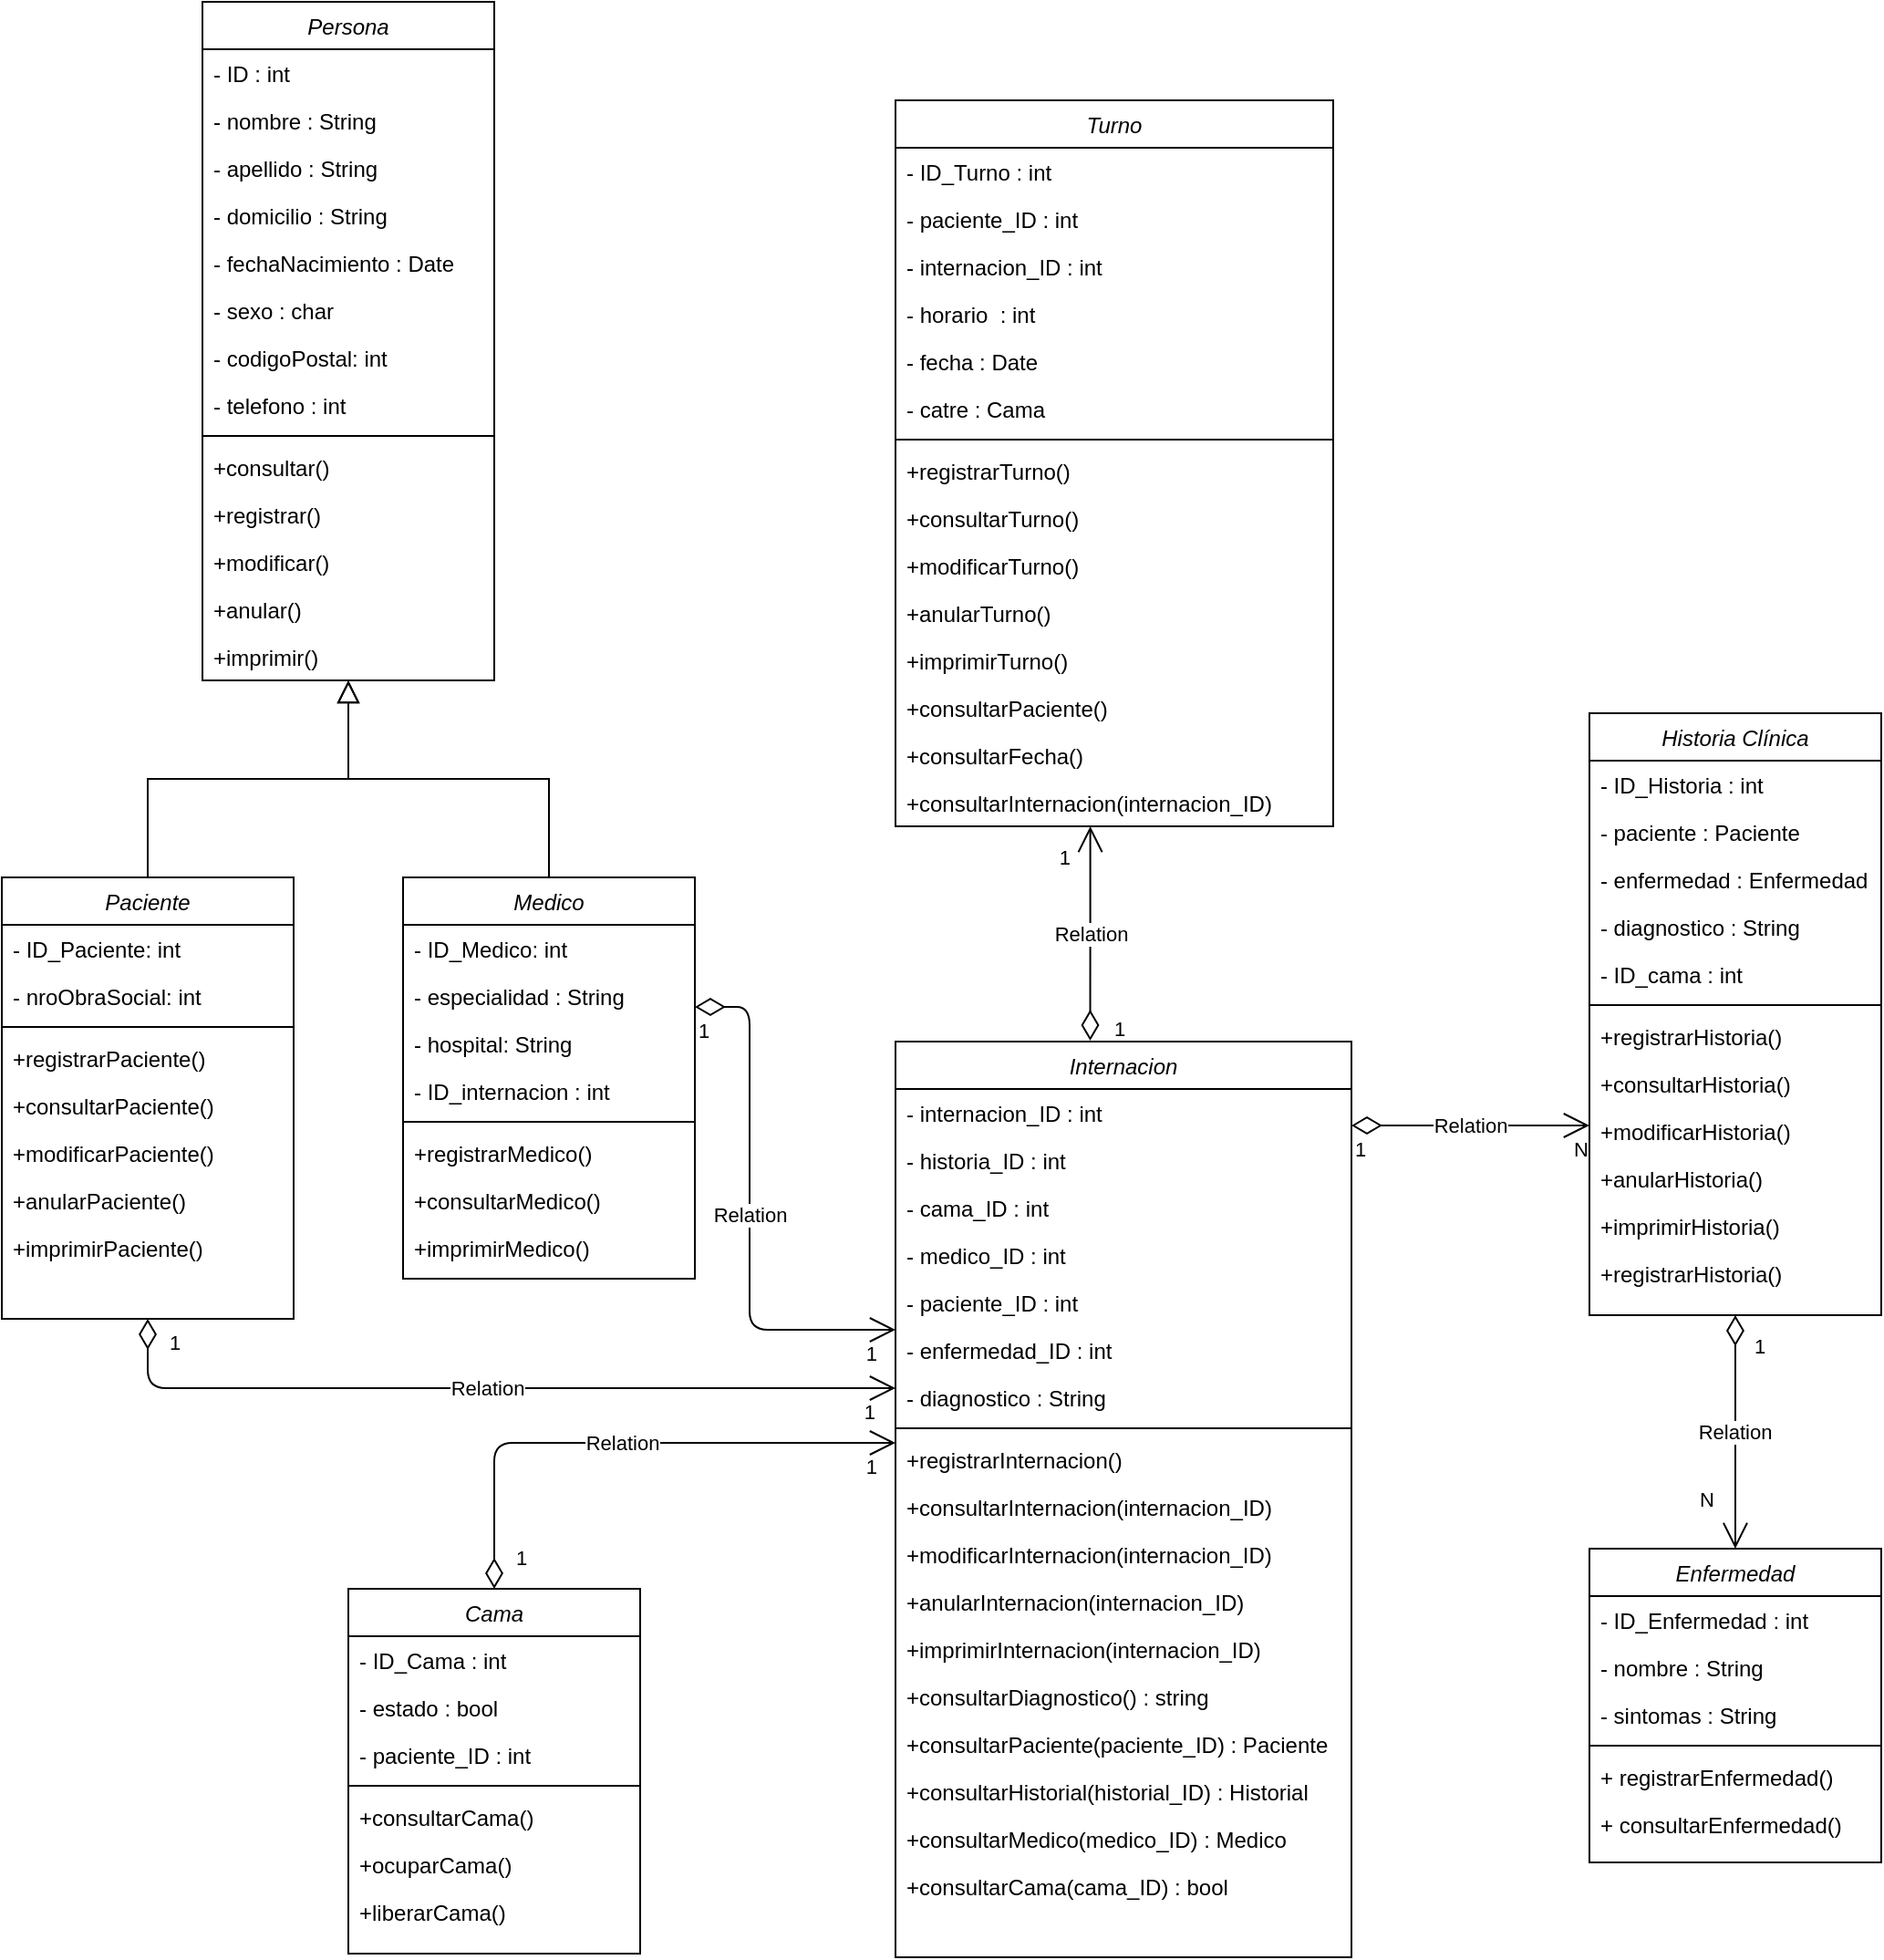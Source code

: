 <mxfile version="13.7.7" type="device"><diagram id="C5RBs43oDa-KdzZeNtuy" name="Page-1"><mxGraphModel dx="273" dy="466" grid="1" gridSize="10" guides="1" tooltips="1" connect="1" arrows="1" fold="1" page="1" pageScale="1" pageWidth="827" pageHeight="1169" math="0" shadow="0"><root><mxCell id="WIyWlLk6GJQsqaUBKTNV-0"/><mxCell id="WIyWlLk6GJQsqaUBKTNV-1" parent="WIyWlLk6GJQsqaUBKTNV-0"/><mxCell id="wVBUUul266zoq5VIlJ-k-83" value="" style="endArrow=block;endSize=10;endFill=0;shadow=0;strokeWidth=1;rounded=0;edgeStyle=elbowEdgeStyle;elbow=vertical;exitX=0.5;exitY=0;exitDx=0;exitDy=0;" edge="1" parent="WIyWlLk6GJQsqaUBKTNV-1" source="wVBUUul266zoq5VIlJ-k-50" target="wVBUUul266zoq5VIlJ-k-66"><mxGeometry width="160" relative="1" as="geometry"><mxPoint x="1260" y="396" as="sourcePoint"/><mxPoint x="1090" y="330" as="targetPoint"/></mxGeometry></mxCell><mxCell id="wVBUUul266zoq5VIlJ-k-84" value="" style="endArrow=block;endSize=10;endFill=0;shadow=0;strokeWidth=1;rounded=0;edgeStyle=elbowEdgeStyle;elbow=vertical;" edge="1" parent="WIyWlLk6GJQsqaUBKTNV-1" source="zkfFHV4jXpPFQw0GAbJ--17" target="wVBUUul266zoq5VIlJ-k-66"><mxGeometry width="160" relative="1" as="geometry"><mxPoint x="1160" y="460" as="sourcePoint"/><mxPoint x="960" y="400" as="targetPoint"/></mxGeometry></mxCell><mxCell id="wVBUUul266zoq5VIlJ-k-106" value="Relation" style="endArrow=open;html=1;endSize=12;startArrow=diamondThin;startSize=14;startFill=0;edgeStyle=orthogonalEdgeStyle;" edge="1" parent="WIyWlLk6GJQsqaUBKTNV-1" source="zkfFHV4jXpPFQw0GAbJ--17" target="wVBUUul266zoq5VIlJ-k-13"><mxGeometry relative="1" as="geometry"><mxPoint x="970" y="710" as="sourcePoint"/><mxPoint x="1130" y="710" as="targetPoint"/><Array as="points"><mxPoint x="930" y="780"/></Array></mxGeometry></mxCell><mxCell id="wVBUUul266zoq5VIlJ-k-107" value="1" style="edgeLabel;resizable=0;html=1;align=left;verticalAlign=top;" connectable="0" vertex="1" parent="wVBUUul266zoq5VIlJ-k-106"><mxGeometry x="-1" relative="1" as="geometry"><mxPoint x="9.99" as="offset"/></mxGeometry></mxCell><mxCell id="wVBUUul266zoq5VIlJ-k-108" value="1" style="edgeLabel;resizable=0;html=1;align=right;verticalAlign=top;" connectable="0" vertex="1" parent="wVBUUul266zoq5VIlJ-k-106"><mxGeometry x="1" relative="1" as="geometry"><mxPoint x="-10.06" as="offset"/></mxGeometry></mxCell><mxCell id="wVBUUul266zoq5VIlJ-k-109" value="Relation" style="endArrow=open;html=1;endSize=12;startArrow=diamondThin;startSize=14;startFill=0;edgeStyle=orthogonalEdgeStyle;" edge="1" parent="WIyWlLk6GJQsqaUBKTNV-1" source="wVBUUul266zoq5VIlJ-k-50" target="wVBUUul266zoq5VIlJ-k-13"><mxGeometry relative="1" as="geometry"><mxPoint x="1030" y="660" as="sourcePoint"/><mxPoint x="1440" y="748" as="targetPoint"/><Array as="points"><mxPoint x="1260" y="571"/><mxPoint x="1260" y="748"/></Array></mxGeometry></mxCell><mxCell id="wVBUUul266zoq5VIlJ-k-110" value="1" style="edgeLabel;resizable=0;html=1;align=left;verticalAlign=top;" connectable="0" vertex="1" parent="wVBUUul266zoq5VIlJ-k-109"><mxGeometry x="-1" relative="1" as="geometry"/></mxCell><mxCell id="wVBUUul266zoq5VIlJ-k-111" value="1" style="edgeLabel;resizable=0;html=1;align=right;verticalAlign=top;" connectable="0" vertex="1" parent="wVBUUul266zoq5VIlJ-k-109"><mxGeometry x="1" relative="1" as="geometry"><mxPoint x="-9.94" as="offset"/></mxGeometry></mxCell><mxCell id="wVBUUul266zoq5VIlJ-k-112" value="Relation" style="endArrow=open;html=1;endSize=12;startArrow=diamondThin;startSize=14;startFill=0;edgeStyle=orthogonalEdgeStyle;" edge="1" parent="WIyWlLk6GJQsqaUBKTNV-1" source="wVBUUul266zoq5VIlJ-k-0" target="wVBUUul266zoq5VIlJ-k-13"><mxGeometry relative="1" as="geometry"><mxPoint x="910" y="770" as="sourcePoint"/><mxPoint x="1320" y="858" as="targetPoint"/><Array as="points"><mxPoint x="1120" y="810"/></Array></mxGeometry></mxCell><mxCell id="wVBUUul266zoq5VIlJ-k-113" value="1" style="edgeLabel;resizable=0;html=1;align=left;verticalAlign=top;" connectable="0" vertex="1" parent="wVBUUul266zoq5VIlJ-k-112"><mxGeometry x="-1" relative="1" as="geometry"><mxPoint x="10" y="-30" as="offset"/></mxGeometry></mxCell><mxCell id="wVBUUul266zoq5VIlJ-k-114" value="1" style="edgeLabel;resizable=0;html=1;align=right;verticalAlign=top;" connectable="0" vertex="1" parent="wVBUUul266zoq5VIlJ-k-112"><mxGeometry x="1" relative="1" as="geometry"><mxPoint x="-10" as="offset"/></mxGeometry></mxCell><mxCell id="wVBUUul266zoq5VIlJ-k-115" value="Relation" style="endArrow=open;html=1;endSize=12;startArrow=diamondThin;startSize=14;startFill=0;edgeStyle=orthogonalEdgeStyle;exitX=1;exitY=0.769;exitDx=0;exitDy=0;exitPerimeter=0;" edge="1" parent="WIyWlLk6GJQsqaUBKTNV-1" source="wVBUUul266zoq5VIlJ-k-14" target="zkfFHV4jXpPFQw0GAbJ--6"><mxGeometry relative="1" as="geometry"><mxPoint x="1510" y="581" as="sourcePoint"/><mxPoint x="1620" y="758" as="targetPoint"/><Array as="points"><mxPoint x="1670" y="636"/><mxPoint x="1670" y="636"/></Array></mxGeometry></mxCell><mxCell id="wVBUUul266zoq5VIlJ-k-116" value="1" style="edgeLabel;resizable=0;html=1;align=left;verticalAlign=top;" connectable="0" vertex="1" parent="wVBUUul266zoq5VIlJ-k-115"><mxGeometry x="-1" relative="1" as="geometry"/></mxCell><mxCell id="wVBUUul266zoq5VIlJ-k-117" value="N" style="edgeLabel;resizable=0;html=1;align=right;verticalAlign=top;" connectable="0" vertex="1" parent="wVBUUul266zoq5VIlJ-k-115"><mxGeometry x="1" relative="1" as="geometry"/></mxCell><mxCell id="wVBUUul266zoq5VIlJ-k-118" value="Relation" style="endArrow=open;html=1;endSize=12;startArrow=diamondThin;startSize=14;startFill=0;edgeStyle=orthogonalEdgeStyle;entryX=0.5;entryY=0;entryDx=0;entryDy=0;" edge="1" parent="WIyWlLk6GJQsqaUBKTNV-1" source="zkfFHV4jXpPFQw0GAbJ--6" target="wVBUUul266zoq5VIlJ-k-87"><mxGeometry relative="1" as="geometry"><mxPoint x="1620.48" y="908.0" as="sourcePoint"/><mxPoint x="1800.48" y="868" as="targetPoint"/><Array as="points"/></mxGeometry></mxCell><mxCell id="wVBUUul266zoq5VIlJ-k-119" value="1" style="edgeLabel;resizable=0;html=1;align=left;verticalAlign=top;" connectable="0" vertex="1" parent="wVBUUul266zoq5VIlJ-k-118"><mxGeometry x="-1" relative="1" as="geometry"><mxPoint x="8.96" y="4.01" as="offset"/></mxGeometry></mxCell><mxCell id="wVBUUul266zoq5VIlJ-k-120" value="N" style="edgeLabel;resizable=0;html=1;align=right;verticalAlign=top;" connectable="0" vertex="1" parent="wVBUUul266zoq5VIlJ-k-118"><mxGeometry x="1" relative="1" as="geometry"><mxPoint x="-11.18" y="-40.09" as="offset"/></mxGeometry></mxCell><mxCell id="wVBUUul266zoq5VIlJ-k-121" value="Relation" style="endArrow=open;html=1;endSize=12;startArrow=diamondThin;startSize=14;startFill=0;edgeStyle=orthogonalEdgeStyle;exitX=0.427;exitY=-0.001;exitDx=0;exitDy=0;exitPerimeter=0;" edge="1" parent="WIyWlLk6GJQsqaUBKTNV-1" source="wVBUUul266zoq5VIlJ-k-13" target="wVBUUul266zoq5VIlJ-k-127"><mxGeometry relative="1" as="geometry"><mxPoint x="1480" y="492" as="sourcePoint"/><mxPoint x="1600" y="590" as="targetPoint"/><Array as="points"><mxPoint x="1447" y="531"/><mxPoint x="1447" y="459"/></Array></mxGeometry></mxCell><mxCell id="wVBUUul266zoq5VIlJ-k-122" value="1" style="edgeLabel;resizable=0;html=1;align=left;verticalAlign=top;" connectable="0" vertex="1" parent="wVBUUul266zoq5VIlJ-k-121"><mxGeometry x="-1" relative="1" as="geometry"><mxPoint x="11.68" y="-19.5" as="offset"/></mxGeometry></mxCell><mxCell id="wVBUUul266zoq5VIlJ-k-123" value="1" style="edgeLabel;resizable=0;html=1;align=right;verticalAlign=top;" connectable="0" vertex="1" parent="wVBUUul266zoq5VIlJ-k-121"><mxGeometry x="1" relative="1" as="geometry"><mxPoint x="-10" y="3.92" as="offset"/></mxGeometry></mxCell><mxCell id="wVBUUul266zoq5VIlJ-k-13" value="Internacion" style="swimlane;fontStyle=2;align=center;verticalAlign=top;childLayout=stackLayout;horizontal=1;startSize=26;horizontalStack=0;resizeParent=1;resizeLast=0;collapsible=1;marginBottom=0;rounded=0;shadow=0;strokeWidth=1;" vertex="1" parent="WIyWlLk6GJQsqaUBKTNV-1"><mxGeometry x="1340" y="590" width="250" height="502" as="geometry"><mxRectangle x="130" y="380" width="160" height="26" as="alternateBounds"/></mxGeometry></mxCell><mxCell id="wVBUUul266zoq5VIlJ-k-14" value="- internacion_ID : int" style="text;align=left;verticalAlign=top;spacingLeft=4;spacingRight=4;overflow=hidden;rotatable=0;points=[[0,0.5],[1,0.5]];portConstraint=eastwest;" vertex="1" parent="wVBUUul266zoq5VIlJ-k-13"><mxGeometry y="26" width="250" height="26" as="geometry"/></mxCell><mxCell id="wVBUUul266zoq5VIlJ-k-22" value="- historia_ID : int" style="text;align=left;verticalAlign=top;spacingLeft=4;spacingRight=4;overflow=hidden;rotatable=0;points=[[0,0.5],[1,0.5]];portConstraint=eastwest;" vertex="1" parent="wVBUUul266zoq5VIlJ-k-13"><mxGeometry y="52" width="250" height="26" as="geometry"/></mxCell><mxCell id="wVBUUul266zoq5VIlJ-k-18" value="- cama_ID : int" style="text;align=left;verticalAlign=top;spacingLeft=4;spacingRight=4;overflow=hidden;rotatable=0;points=[[0,0.5],[1,0.5]];portConstraint=eastwest;rounded=0;shadow=0;html=0;" vertex="1" parent="wVBUUul266zoq5VIlJ-k-13"><mxGeometry y="78" width="250" height="26" as="geometry"/></mxCell><mxCell id="wVBUUul266zoq5VIlJ-k-23" value="- medico_ID : int" style="text;align=left;verticalAlign=top;spacingLeft=4;spacingRight=4;overflow=hidden;rotatable=0;points=[[0,0.5],[1,0.5]];portConstraint=eastwest;" vertex="1" parent="wVBUUul266zoq5VIlJ-k-13"><mxGeometry y="104" width="250" height="26" as="geometry"/></mxCell><mxCell id="wVBUUul266zoq5VIlJ-k-15" value="- paciente_ID : int" style="text;align=left;verticalAlign=top;spacingLeft=4;spacingRight=4;overflow=hidden;rotatable=0;points=[[0,0.5],[1,0.5]];portConstraint=eastwest;rounded=0;shadow=0;html=0;" vertex="1" parent="wVBUUul266zoq5VIlJ-k-13"><mxGeometry y="130" width="250" height="26" as="geometry"/></mxCell><mxCell id="wVBUUul266zoq5VIlJ-k-16" value="- enfermedad_ID : int" style="text;align=left;verticalAlign=top;spacingLeft=4;spacingRight=4;overflow=hidden;rotatable=0;points=[[0,0.5],[1,0.5]];portConstraint=eastwest;" vertex="1" parent="wVBUUul266zoq5VIlJ-k-13"><mxGeometry y="156" width="250" height="26" as="geometry"/></mxCell><mxCell id="wVBUUul266zoq5VIlJ-k-17" value="- diagnostico : String" style="text;align=left;verticalAlign=top;spacingLeft=4;spacingRight=4;overflow=hidden;rotatable=0;points=[[0,0.5],[1,0.5]];portConstraint=eastwest;rounded=0;shadow=0;html=0;" vertex="1" parent="wVBUUul266zoq5VIlJ-k-13"><mxGeometry y="182" width="250" height="26" as="geometry"/></mxCell><mxCell id="wVBUUul266zoq5VIlJ-k-19" value="" style="line;html=1;strokeWidth=1;align=left;verticalAlign=middle;spacingTop=-1;spacingLeft=3;spacingRight=3;rotatable=0;labelPosition=right;points=[];portConstraint=eastwest;" vertex="1" parent="wVBUUul266zoq5VIlJ-k-13"><mxGeometry y="208" width="250" height="8" as="geometry"/></mxCell><mxCell id="wVBUUul266zoq5VIlJ-k-20" value="+registrarInternacion()" style="text;align=left;verticalAlign=top;spacingLeft=4;spacingRight=4;overflow=hidden;rotatable=0;points=[[0,0.5],[1,0.5]];portConstraint=eastwest;fontStyle=0" vertex="1" parent="wVBUUul266zoq5VIlJ-k-13"><mxGeometry y="216" width="250" height="26" as="geometry"/></mxCell><mxCell id="wVBUUul266zoq5VIlJ-k-21" value="+consultarInternacion(internacion_ID)" style="text;align=left;verticalAlign=top;spacingLeft=4;spacingRight=4;overflow=hidden;rotatable=0;points=[[0,0.5],[1,0.5]];portConstraint=eastwest;" vertex="1" parent="wVBUUul266zoq5VIlJ-k-13"><mxGeometry y="242" width="250" height="26" as="geometry"/></mxCell><mxCell id="wVBUUul266zoq5VIlJ-k-32" value="+modificarInternacion(internacion_ID)" style="text;align=left;verticalAlign=top;spacingLeft=4;spacingRight=4;overflow=hidden;rotatable=0;points=[[0,0.5],[1,0.5]];portConstraint=eastwest;" vertex="1" parent="wVBUUul266zoq5VIlJ-k-13"><mxGeometry y="268" width="250" height="26" as="geometry"/></mxCell><mxCell id="wVBUUul266zoq5VIlJ-k-33" value="+anularInternacion(internacion_ID)" style="text;align=left;verticalAlign=top;spacingLeft=4;spacingRight=4;overflow=hidden;rotatable=0;points=[[0,0.5],[1,0.5]];portConstraint=eastwest;" vertex="1" parent="wVBUUul266zoq5VIlJ-k-13"><mxGeometry y="294" width="250" height="26" as="geometry"/></mxCell><mxCell id="wVBUUul266zoq5VIlJ-k-34" value="+imprimirInternacion(internacion_ID)" style="text;align=left;verticalAlign=top;spacingLeft=4;spacingRight=4;overflow=hidden;rotatable=0;points=[[0,0.5],[1,0.5]];portConstraint=eastwest;" vertex="1" parent="wVBUUul266zoq5VIlJ-k-13"><mxGeometry y="320" width="250" height="26" as="geometry"/></mxCell><mxCell id="wVBUUul266zoq5VIlJ-k-99" value="+consultarDiagnostico() : string" style="text;align=left;verticalAlign=top;spacingLeft=4;spacingRight=4;overflow=hidden;rotatable=0;points=[[0,0.5],[1,0.5]];portConstraint=eastwest;" vertex="1" parent="wVBUUul266zoq5VIlJ-k-13"><mxGeometry y="346" width="250" height="26" as="geometry"/></mxCell><mxCell id="wVBUUul266zoq5VIlJ-k-102" value="+consultarPaciente(paciente_ID) : Paciente" style="text;align=left;verticalAlign=top;spacingLeft=4;spacingRight=4;overflow=hidden;rotatable=0;points=[[0,0.5],[1,0.5]];portConstraint=eastwest;" vertex="1" parent="wVBUUul266zoq5VIlJ-k-13"><mxGeometry y="372" width="250" height="26" as="geometry"/></mxCell><mxCell id="wVBUUul266zoq5VIlJ-k-101" value="+consultarHistorial(historial_ID) : Historial" style="text;align=left;verticalAlign=top;spacingLeft=4;spacingRight=4;overflow=hidden;rotatable=0;points=[[0,0.5],[1,0.5]];portConstraint=eastwest;fontStyle=0" vertex="1" parent="wVBUUul266zoq5VIlJ-k-13"><mxGeometry y="398" width="250" height="26" as="geometry"/></mxCell><mxCell id="wVBUUul266zoq5VIlJ-k-103" value="+consultarMedico(medico_ID) : Medico" style="text;align=left;verticalAlign=top;spacingLeft=4;spacingRight=4;overflow=hidden;rotatable=0;points=[[0,0.5],[1,0.5]];portConstraint=eastwest;" vertex="1" parent="wVBUUul266zoq5VIlJ-k-13"><mxGeometry y="424" width="250" height="26" as="geometry"/></mxCell><mxCell id="wVBUUul266zoq5VIlJ-k-104" value="+consultarCama(cama_ID) : bool" style="text;align=left;verticalAlign=top;spacingLeft=4;spacingRight=4;overflow=hidden;rotatable=0;points=[[0,0.5],[1,0.5]];portConstraint=eastwest;" vertex="1" parent="wVBUUul266zoq5VIlJ-k-13"><mxGeometry y="450" width="250" height="26" as="geometry"/></mxCell><mxCell id="wVBUUul266zoq5VIlJ-k-66" value="Persona" style="swimlane;fontStyle=2;align=center;verticalAlign=top;childLayout=stackLayout;horizontal=1;startSize=26;horizontalStack=0;resizeParent=1;resizeLast=0;collapsible=1;marginBottom=0;rounded=0;shadow=0;strokeWidth=1;" vertex="1" parent="WIyWlLk6GJQsqaUBKTNV-1"><mxGeometry x="960" y="20" width="160" height="372" as="geometry"><mxRectangle x="550" y="140" width="160" height="26" as="alternateBounds"/></mxGeometry></mxCell><mxCell id="wVBUUul266zoq5VIlJ-k-67" value="- ID : int" style="text;align=left;verticalAlign=top;spacingLeft=4;spacingRight=4;overflow=hidden;rotatable=0;points=[[0,0.5],[1,0.5]];portConstraint=eastwest;" vertex="1" parent="wVBUUul266zoq5VIlJ-k-66"><mxGeometry y="26" width="160" height="26" as="geometry"/></mxCell><mxCell id="wVBUUul266zoq5VIlJ-k-68" value="- nombre : String" style="text;align=left;verticalAlign=top;spacingLeft=4;spacingRight=4;overflow=hidden;rotatable=0;points=[[0,0.5],[1,0.5]];portConstraint=eastwest;" vertex="1" parent="wVBUUul266zoq5VIlJ-k-66"><mxGeometry y="52" width="160" height="26" as="geometry"/></mxCell><mxCell id="wVBUUul266zoq5VIlJ-k-69" value="- apellido : String" style="text;align=left;verticalAlign=top;spacingLeft=4;spacingRight=4;overflow=hidden;rotatable=0;points=[[0,0.5],[1,0.5]];portConstraint=eastwest;rounded=0;shadow=0;html=0;" vertex="1" parent="wVBUUul266zoq5VIlJ-k-66"><mxGeometry y="78" width="160" height="26" as="geometry"/></mxCell><mxCell id="wVBUUul266zoq5VIlJ-k-70" value="- domicilio : String" style="text;align=left;verticalAlign=top;spacingLeft=4;spacingRight=4;overflow=hidden;rotatable=0;points=[[0,0.5],[1,0.5]];portConstraint=eastwest;rounded=0;shadow=0;html=0;" vertex="1" parent="wVBUUul266zoq5VIlJ-k-66"><mxGeometry y="104" width="160" height="26" as="geometry"/></mxCell><mxCell id="wVBUUul266zoq5VIlJ-k-71" value="- fechaNacimiento : Date" style="text;align=left;verticalAlign=top;spacingLeft=4;spacingRight=4;overflow=hidden;rotatable=0;points=[[0,0.5],[1,0.5]];portConstraint=eastwest;rounded=0;shadow=0;html=0;" vertex="1" parent="wVBUUul266zoq5VIlJ-k-66"><mxGeometry y="130" width="160" height="26" as="geometry"/></mxCell><mxCell id="wVBUUul266zoq5VIlJ-k-72" value="- sexo : char" style="text;align=left;verticalAlign=top;spacingLeft=4;spacingRight=4;overflow=hidden;rotatable=0;points=[[0,0.5],[1,0.5]];portConstraint=eastwest;rounded=0;shadow=0;html=0;" vertex="1" parent="wVBUUul266zoq5VIlJ-k-66"><mxGeometry y="156" width="160" height="26" as="geometry"/></mxCell><mxCell id="wVBUUul266zoq5VIlJ-k-73" value="- codigoPostal: int" style="text;align=left;verticalAlign=top;spacingLeft=4;spacingRight=4;overflow=hidden;rotatable=0;points=[[0,0.5],[1,0.5]];portConstraint=eastwest;rounded=0;shadow=0;html=0;" vertex="1" parent="wVBUUul266zoq5VIlJ-k-66"><mxGeometry y="182" width="160" height="26" as="geometry"/></mxCell><mxCell id="wVBUUul266zoq5VIlJ-k-75" value="- telefono : int" style="text;align=left;verticalAlign=top;spacingLeft=4;spacingRight=4;overflow=hidden;rotatable=0;points=[[0,0.5],[1,0.5]];portConstraint=eastwest;rounded=0;shadow=0;html=0;" vertex="1" parent="wVBUUul266zoq5VIlJ-k-66"><mxGeometry y="208" width="160" height="26" as="geometry"/></mxCell><mxCell id="wVBUUul266zoq5VIlJ-k-76" value="" style="line;html=1;strokeWidth=1;align=left;verticalAlign=middle;spacingTop=-1;spacingLeft=3;spacingRight=3;rotatable=0;labelPosition=right;points=[];portConstraint=eastwest;" vertex="1" parent="wVBUUul266zoq5VIlJ-k-66"><mxGeometry y="234" width="160" height="8" as="geometry"/></mxCell><mxCell id="wVBUUul266zoq5VIlJ-k-78" value="+consultar()" style="text;align=left;verticalAlign=top;spacingLeft=4;spacingRight=4;overflow=hidden;rotatable=0;points=[[0,0.5],[1,0.5]];portConstraint=eastwest;" vertex="1" parent="wVBUUul266zoq5VIlJ-k-66"><mxGeometry y="242" width="160" height="26" as="geometry"/></mxCell><mxCell id="wVBUUul266zoq5VIlJ-k-77" value="+registrar()" style="text;align=left;verticalAlign=top;spacingLeft=4;spacingRight=4;overflow=hidden;rotatable=0;points=[[0,0.5],[1,0.5]];portConstraint=eastwest;" vertex="1" parent="wVBUUul266zoq5VIlJ-k-66"><mxGeometry y="268" width="160" height="26" as="geometry"/></mxCell><mxCell id="wVBUUul266zoq5VIlJ-k-79" value="+modificar()" style="text;align=left;verticalAlign=top;spacingLeft=4;spacingRight=4;overflow=hidden;rotatable=0;points=[[0,0.5],[1,0.5]];portConstraint=eastwest;" vertex="1" parent="wVBUUul266zoq5VIlJ-k-66"><mxGeometry y="294" width="160" height="26" as="geometry"/></mxCell><mxCell id="wVBUUul266zoq5VIlJ-k-80" value="+anular()" style="text;align=left;verticalAlign=top;spacingLeft=4;spacingRight=4;overflow=hidden;rotatable=0;points=[[0,0.5],[1,0.5]];portConstraint=eastwest;" vertex="1" parent="wVBUUul266zoq5VIlJ-k-66"><mxGeometry y="320" width="160" height="26" as="geometry"/></mxCell><mxCell id="wVBUUul266zoq5VIlJ-k-81" value="+imprimir()" style="text;align=left;verticalAlign=top;spacingLeft=4;spacingRight=4;overflow=hidden;rotatable=0;points=[[0,0.5],[1,0.5]];portConstraint=eastwest;" vertex="1" parent="wVBUUul266zoq5VIlJ-k-66"><mxGeometry y="346" width="160" height="26" as="geometry"/></mxCell><mxCell id="wVBUUul266zoq5VIlJ-k-0" value="Cama" style="swimlane;fontStyle=2;align=center;verticalAlign=top;childLayout=stackLayout;horizontal=1;startSize=26;horizontalStack=0;resizeParent=1;resizeLast=0;collapsible=1;marginBottom=0;rounded=0;shadow=0;strokeWidth=1;" vertex="1" parent="WIyWlLk6GJQsqaUBKTNV-1"><mxGeometry x="1040" y="890" width="160" height="200" as="geometry"><mxRectangle x="340" y="380" width="170" height="26" as="alternateBounds"/></mxGeometry></mxCell><mxCell id="wVBUUul266zoq5VIlJ-k-1" value="- ID_Cama : int" style="text;align=left;verticalAlign=top;spacingLeft=4;spacingRight=4;overflow=hidden;rotatable=0;points=[[0,0.5],[1,0.5]];portConstraint=eastwest;" vertex="1" parent="wVBUUul266zoq5VIlJ-k-0"><mxGeometry y="26" width="160" height="26" as="geometry"/></mxCell><mxCell id="wVBUUul266zoq5VIlJ-k-24" value="- estado : bool" style="text;align=left;verticalAlign=top;spacingLeft=4;spacingRight=4;overflow=hidden;rotatable=0;points=[[0,0.5],[1,0.5]];portConstraint=eastwest;" vertex="1" parent="wVBUUul266zoq5VIlJ-k-0"><mxGeometry y="52" width="160" height="26" as="geometry"/></mxCell><mxCell id="wVBUUul266zoq5VIlJ-k-25" value="- paciente_ID : int" style="text;align=left;verticalAlign=top;spacingLeft=4;spacingRight=4;overflow=hidden;rotatable=0;points=[[0,0.5],[1,0.5]];portConstraint=eastwest;" vertex="1" parent="wVBUUul266zoq5VIlJ-k-0"><mxGeometry y="78" width="160" height="26" as="geometry"/></mxCell><mxCell id="wVBUUul266zoq5VIlJ-k-2" value="" style="line;html=1;strokeWidth=1;align=left;verticalAlign=middle;spacingTop=-1;spacingLeft=3;spacingRight=3;rotatable=0;labelPosition=right;points=[];portConstraint=eastwest;" vertex="1" parent="wVBUUul266zoq5VIlJ-k-0"><mxGeometry y="104" width="160" height="8" as="geometry"/></mxCell><mxCell id="wVBUUul266zoq5VIlJ-k-46" value="+consultarCama()" style="text;align=left;verticalAlign=top;spacingLeft=4;spacingRight=4;overflow=hidden;rotatable=0;points=[[0,0.5],[1,0.5]];portConstraint=eastwest;" vertex="1" parent="wVBUUul266zoq5VIlJ-k-0"><mxGeometry y="112" width="160" height="26" as="geometry"/></mxCell><mxCell id="wVBUUul266zoq5VIlJ-k-47" value="+ocuparCama()" style="text;align=left;verticalAlign=top;spacingLeft=4;spacingRight=4;overflow=hidden;rotatable=0;points=[[0,0.5],[1,0.5]];portConstraint=eastwest;" vertex="1" parent="wVBUUul266zoq5VIlJ-k-0"><mxGeometry y="138" width="160" height="26" as="geometry"/></mxCell><mxCell id="wVBUUul266zoq5VIlJ-k-48" value="+liberarCama()" style="text;align=left;verticalAlign=top;spacingLeft=4;spacingRight=4;overflow=hidden;rotatable=0;points=[[0,0.5],[1,0.5]];portConstraint=eastwest;" vertex="1" parent="wVBUUul266zoq5VIlJ-k-0"><mxGeometry y="164" width="160" height="26" as="geometry"/></mxCell><mxCell id="zkfFHV4jXpPFQw0GAbJ--0" value="Turno" style="swimlane;fontStyle=2;align=center;verticalAlign=top;childLayout=stackLayout;horizontal=1;startSize=26;horizontalStack=0;resizeParent=1;resizeLast=0;collapsible=1;marginBottom=0;rounded=0;shadow=0;strokeWidth=1;" parent="WIyWlLk6GJQsqaUBKTNV-1" vertex="1"><mxGeometry x="1340" y="74" width="240" height="398" as="geometry"><mxRectangle x="230" y="140" width="160" height="26" as="alternateBounds"/></mxGeometry></mxCell><mxCell id="zkfFHV4jXpPFQw0GAbJ--1" value="- ID_Turno : int" style="text;align=left;verticalAlign=top;spacingLeft=4;spacingRight=4;overflow=hidden;rotatable=0;points=[[0,0.5],[1,0.5]];portConstraint=eastwest;" parent="zkfFHV4jXpPFQw0GAbJ--0" vertex="1"><mxGeometry y="26" width="240" height="26" as="geometry"/></mxCell><mxCell id="wVBUUul266zoq5VIlJ-k-26" value="- paciente_ID : int" style="text;align=left;verticalAlign=top;spacingLeft=4;spacingRight=4;overflow=hidden;rotatable=0;points=[[0,0.5],[1,0.5]];portConstraint=eastwest;rounded=0;shadow=0;html=0;" vertex="1" parent="zkfFHV4jXpPFQw0GAbJ--0"><mxGeometry y="52" width="240" height="26" as="geometry"/></mxCell><mxCell id="wVBUUul266zoq5VIlJ-k-126" value="- internacion_ID : int" style="text;align=left;verticalAlign=top;spacingLeft=4;spacingRight=4;overflow=hidden;rotatable=0;points=[[0,0.5],[1,0.5]];portConstraint=eastwest;rounded=0;shadow=0;html=0;" vertex="1" parent="zkfFHV4jXpPFQw0GAbJ--0"><mxGeometry y="78" width="240" height="26" as="geometry"/></mxCell><mxCell id="zkfFHV4jXpPFQw0GAbJ--3" value="- horario  : int" style="text;align=left;verticalAlign=top;spacingLeft=4;spacingRight=4;overflow=hidden;rotatable=0;points=[[0,0.5],[1,0.5]];portConstraint=eastwest;rounded=0;shadow=0;html=0;" parent="zkfFHV4jXpPFQw0GAbJ--0" vertex="1"><mxGeometry y="104" width="240" height="26" as="geometry"/></mxCell><mxCell id="wVBUUul266zoq5VIlJ-k-3" value="- fecha : Date" style="text;align=left;verticalAlign=top;spacingLeft=4;spacingRight=4;overflow=hidden;rotatable=0;points=[[0,0.5],[1,0.5]];portConstraint=eastwest;rounded=0;shadow=0;html=0;" vertex="1" parent="zkfFHV4jXpPFQw0GAbJ--0"><mxGeometry y="130" width="240" height="26" as="geometry"/></mxCell><mxCell id="wVBUUul266zoq5VIlJ-k-5" value="- catre : Cama" style="text;align=left;verticalAlign=top;spacingLeft=4;spacingRight=4;overflow=hidden;rotatable=0;points=[[0,0.5],[1,0.5]];portConstraint=eastwest;rounded=0;shadow=0;html=0;" vertex="1" parent="zkfFHV4jXpPFQw0GAbJ--0"><mxGeometry y="156" width="240" height="26" as="geometry"/></mxCell><mxCell id="zkfFHV4jXpPFQw0GAbJ--4" value="" style="line;html=1;strokeWidth=1;align=left;verticalAlign=middle;spacingTop=-1;spacingLeft=3;spacingRight=3;rotatable=0;labelPosition=right;points=[];portConstraint=eastwest;" parent="zkfFHV4jXpPFQw0GAbJ--0" vertex="1"><mxGeometry y="182" width="240" height="8" as="geometry"/></mxCell><mxCell id="zkfFHV4jXpPFQw0GAbJ--5" value="+registrarTurno()" style="text;align=left;verticalAlign=top;spacingLeft=4;spacingRight=4;overflow=hidden;rotatable=0;points=[[0,0.5],[1,0.5]];portConstraint=eastwest;" parent="zkfFHV4jXpPFQw0GAbJ--0" vertex="1"><mxGeometry y="190" width="240" height="26" as="geometry"/></mxCell><mxCell id="wVBUUul266zoq5VIlJ-k-42" value="+consultarTurno()" style="text;align=left;verticalAlign=top;spacingLeft=4;spacingRight=4;overflow=hidden;rotatable=0;points=[[0,0.5],[1,0.5]];portConstraint=eastwest;" vertex="1" parent="zkfFHV4jXpPFQw0GAbJ--0"><mxGeometry y="216" width="240" height="26" as="geometry"/></mxCell><mxCell id="wVBUUul266zoq5VIlJ-k-43" value="+modificarTurno()" style="text;align=left;verticalAlign=top;spacingLeft=4;spacingRight=4;overflow=hidden;rotatable=0;points=[[0,0.5],[1,0.5]];portConstraint=eastwest;" vertex="1" parent="zkfFHV4jXpPFQw0GAbJ--0"><mxGeometry y="242" width="240" height="26" as="geometry"/></mxCell><mxCell id="wVBUUul266zoq5VIlJ-k-44" value="+anularTurno()" style="text;align=left;verticalAlign=top;spacingLeft=4;spacingRight=4;overflow=hidden;rotatable=0;points=[[0,0.5],[1,0.5]];portConstraint=eastwest;" vertex="1" parent="zkfFHV4jXpPFQw0GAbJ--0"><mxGeometry y="268" width="240" height="26" as="geometry"/></mxCell><mxCell id="wVBUUul266zoq5VIlJ-k-45" value="+imprimirTurno()" style="text;align=left;verticalAlign=top;spacingLeft=4;spacingRight=4;overflow=hidden;rotatable=0;points=[[0,0.5],[1,0.5]];portConstraint=eastwest;" vertex="1" parent="zkfFHV4jXpPFQw0GAbJ--0"><mxGeometry y="294" width="240" height="26" as="geometry"/></mxCell><mxCell id="wVBUUul266zoq5VIlJ-k-97" value="+consultarPaciente()" style="text;align=left;verticalAlign=top;spacingLeft=4;spacingRight=4;overflow=hidden;rotatable=0;points=[[0,0.5],[1,0.5]];portConstraint=eastwest;" vertex="1" parent="zkfFHV4jXpPFQw0GAbJ--0"><mxGeometry y="320" width="240" height="26" as="geometry"/></mxCell><mxCell id="wVBUUul266zoq5VIlJ-k-100" value="+consultarFecha()" style="text;align=left;verticalAlign=top;spacingLeft=4;spacingRight=4;overflow=hidden;rotatable=0;points=[[0,0.5],[1,0.5]];portConstraint=eastwest;" vertex="1" parent="zkfFHV4jXpPFQw0GAbJ--0"><mxGeometry y="346" width="240" height="26" as="geometry"/></mxCell><mxCell id="wVBUUul266zoq5VIlJ-k-127" value="+consultarInternacion(internacion_ID)" style="text;align=left;verticalAlign=top;spacingLeft=4;spacingRight=4;overflow=hidden;rotatable=0;points=[[0,0.5],[1,0.5]];portConstraint=eastwest;" vertex="1" parent="zkfFHV4jXpPFQw0GAbJ--0"><mxGeometry y="372" width="240" height="26" as="geometry"/></mxCell><mxCell id="zkfFHV4jXpPFQw0GAbJ--17" value="Paciente" style="swimlane;fontStyle=2;align=center;verticalAlign=top;childLayout=stackLayout;horizontal=1;startSize=26;horizontalStack=0;resizeParent=1;resizeLast=0;collapsible=1;marginBottom=0;rounded=0;shadow=0;strokeWidth=1;" parent="WIyWlLk6GJQsqaUBKTNV-1" vertex="1"><mxGeometry x="850" y="500" width="160" height="242" as="geometry"><mxRectangle x="550" y="140" width="160" height="26" as="alternateBounds"/></mxGeometry></mxCell><mxCell id="wVBUUul266zoq5VIlJ-k-6" value="- ID_Paciente: int" style="text;align=left;verticalAlign=top;spacingLeft=4;spacingRight=4;overflow=hidden;rotatable=0;points=[[0,0.5],[1,0.5]];portConstraint=eastwest;" vertex="1" parent="zkfFHV4jXpPFQw0GAbJ--17"><mxGeometry y="26" width="160" height="26" as="geometry"/></mxCell><mxCell id="wVBUUul266zoq5VIlJ-k-8" value="- nroObraSocial: int" style="text;align=left;verticalAlign=top;spacingLeft=4;spacingRight=4;overflow=hidden;rotatable=0;points=[[0,0.5],[1,0.5]];portConstraint=eastwest;rounded=0;shadow=0;html=0;" vertex="1" parent="zkfFHV4jXpPFQw0GAbJ--17"><mxGeometry y="52" width="160" height="26" as="geometry"/></mxCell><mxCell id="zkfFHV4jXpPFQw0GAbJ--23" value="" style="line;html=1;strokeWidth=1;align=left;verticalAlign=middle;spacingTop=-1;spacingLeft=3;spacingRight=3;rotatable=0;labelPosition=right;points=[];portConstraint=eastwest;" parent="zkfFHV4jXpPFQw0GAbJ--17" vertex="1"><mxGeometry y="78" width="160" height="8" as="geometry"/></mxCell><mxCell id="zkfFHV4jXpPFQw0GAbJ--24" value="+registrarPaciente()" style="text;align=left;verticalAlign=top;spacingLeft=4;spacingRight=4;overflow=hidden;rotatable=0;points=[[0,0.5],[1,0.5]];portConstraint=eastwest;" parent="zkfFHV4jXpPFQw0GAbJ--17" vertex="1"><mxGeometry y="86" width="160" height="26" as="geometry"/></mxCell><mxCell id="wVBUUul266zoq5VIlJ-k-36" value="+consultarPaciente()" style="text;align=left;verticalAlign=top;spacingLeft=4;spacingRight=4;overflow=hidden;rotatable=0;points=[[0,0.5],[1,0.5]];portConstraint=eastwest;" vertex="1" parent="zkfFHV4jXpPFQw0GAbJ--17"><mxGeometry y="112" width="160" height="26" as="geometry"/></mxCell><mxCell id="wVBUUul266zoq5VIlJ-k-37" value="+modificarPaciente()" style="text;align=left;verticalAlign=top;spacingLeft=4;spacingRight=4;overflow=hidden;rotatable=0;points=[[0,0.5],[1,0.5]];portConstraint=eastwest;" vertex="1" parent="zkfFHV4jXpPFQw0GAbJ--17"><mxGeometry y="138" width="160" height="26" as="geometry"/></mxCell><mxCell id="wVBUUul266zoq5VIlJ-k-38" value="+anularPaciente()" style="text;align=left;verticalAlign=top;spacingLeft=4;spacingRight=4;overflow=hidden;rotatable=0;points=[[0,0.5],[1,0.5]];portConstraint=eastwest;" vertex="1" parent="zkfFHV4jXpPFQw0GAbJ--17"><mxGeometry y="164" width="160" height="26" as="geometry"/></mxCell><mxCell id="wVBUUul266zoq5VIlJ-k-39" value="+imprimirPaciente()" style="text;align=left;verticalAlign=top;spacingLeft=4;spacingRight=4;overflow=hidden;rotatable=0;points=[[0,0.5],[1,0.5]];portConstraint=eastwest;" vertex="1" parent="zkfFHV4jXpPFQw0GAbJ--17"><mxGeometry y="190" width="160" height="26" as="geometry"/></mxCell><mxCell id="wVBUUul266zoq5VIlJ-k-50" value="Medico" style="swimlane;fontStyle=2;align=center;verticalAlign=top;childLayout=stackLayout;horizontal=1;startSize=26;horizontalStack=0;resizeParent=1;resizeLast=0;collapsible=1;marginBottom=0;rounded=0;shadow=0;strokeWidth=1;" vertex="1" parent="WIyWlLk6GJQsqaUBKTNV-1"><mxGeometry x="1070" y="500" width="160" height="220" as="geometry"><mxRectangle x="550" y="140" width="160" height="26" as="alternateBounds"/></mxGeometry></mxCell><mxCell id="wVBUUul266zoq5VIlJ-k-51" value="- ID_Medico: int" style="text;align=left;verticalAlign=top;spacingLeft=4;spacingRight=4;overflow=hidden;rotatable=0;points=[[0,0.5],[1,0.5]];portConstraint=eastwest;" vertex="1" parent="wVBUUul266zoq5VIlJ-k-50"><mxGeometry y="26" width="160" height="26" as="geometry"/></mxCell><mxCell id="wVBUUul266zoq5VIlJ-k-54" value="- especialidad : String" style="text;align=left;verticalAlign=top;spacingLeft=4;spacingRight=4;overflow=hidden;rotatable=0;points=[[0,0.5],[1,0.5]];portConstraint=eastwest;rounded=0;shadow=0;html=0;" vertex="1" parent="wVBUUul266zoq5VIlJ-k-50"><mxGeometry y="52" width="160" height="26" as="geometry"/></mxCell><mxCell id="wVBUUul266zoq5VIlJ-k-57" value="- hospital: String" style="text;align=left;verticalAlign=top;spacingLeft=4;spacingRight=4;overflow=hidden;rotatable=0;points=[[0,0.5],[1,0.5]];portConstraint=eastwest;rounded=0;shadow=0;html=0;" vertex="1" parent="wVBUUul266zoq5VIlJ-k-50"><mxGeometry y="78" width="160" height="26" as="geometry"/></mxCell><mxCell id="wVBUUul266zoq5VIlJ-k-58" value="- ID_internacion : int" style="text;align=left;verticalAlign=top;spacingLeft=4;spacingRight=4;overflow=hidden;rotatable=0;points=[[0,0.5],[1,0.5]];portConstraint=eastwest;rounded=0;shadow=0;html=0;" vertex="1" parent="wVBUUul266zoq5VIlJ-k-50"><mxGeometry y="104" width="160" height="26" as="geometry"/></mxCell><mxCell id="wVBUUul266zoq5VIlJ-k-60" value="" style="line;html=1;strokeWidth=1;align=left;verticalAlign=middle;spacingTop=-1;spacingLeft=3;spacingRight=3;rotatable=0;labelPosition=right;points=[];portConstraint=eastwest;" vertex="1" parent="wVBUUul266zoq5VIlJ-k-50"><mxGeometry y="130" width="160" height="8" as="geometry"/></mxCell><mxCell id="wVBUUul266zoq5VIlJ-k-61" value="+registrarMedico()" style="text;align=left;verticalAlign=top;spacingLeft=4;spacingRight=4;overflow=hidden;rotatable=0;points=[[0,0.5],[1,0.5]];portConstraint=eastwest;" vertex="1" parent="wVBUUul266zoq5VIlJ-k-50"><mxGeometry y="138" width="160" height="26" as="geometry"/></mxCell><mxCell id="wVBUUul266zoq5VIlJ-k-62" value="+consultarMedico()" style="text;align=left;verticalAlign=top;spacingLeft=4;spacingRight=4;overflow=hidden;rotatable=0;points=[[0,0.5],[1,0.5]];portConstraint=eastwest;" vertex="1" parent="wVBUUul266zoq5VIlJ-k-50"><mxGeometry y="164" width="160" height="26" as="geometry"/></mxCell><mxCell id="wVBUUul266zoq5VIlJ-k-65" value="+imprimirMedico()" style="text;align=left;verticalAlign=top;spacingLeft=4;spacingRight=4;overflow=hidden;rotatable=0;points=[[0,0.5],[1,0.5]];portConstraint=eastwest;" vertex="1" parent="wVBUUul266zoq5VIlJ-k-50"><mxGeometry y="190" width="160" height="26" as="geometry"/></mxCell><mxCell id="zkfFHV4jXpPFQw0GAbJ--6" value="Historia Clínica" style="swimlane;fontStyle=2;align=center;verticalAlign=top;childLayout=stackLayout;horizontal=1;startSize=26;horizontalStack=0;resizeParent=1;resizeLast=0;collapsible=1;marginBottom=0;rounded=0;shadow=0;strokeWidth=1;" parent="WIyWlLk6GJQsqaUBKTNV-1" vertex="1"><mxGeometry x="1720.48" y="410" width="160" height="330" as="geometry"><mxRectangle x="130" y="380" width="160" height="26" as="alternateBounds"/></mxGeometry></mxCell><mxCell id="zkfFHV4jXpPFQw0GAbJ--7" value="- ID_Historia : int" style="text;align=left;verticalAlign=top;spacingLeft=4;spacingRight=4;overflow=hidden;rotatable=0;points=[[0,0.5],[1,0.5]];portConstraint=eastwest;" parent="zkfFHV4jXpPFQw0GAbJ--6" vertex="1"><mxGeometry y="26" width="160" height="26" as="geometry"/></mxCell><mxCell id="wVBUUul266zoq5VIlJ-k-11" value="- paciente : Paciente" style="text;align=left;verticalAlign=top;spacingLeft=4;spacingRight=4;overflow=hidden;rotatable=0;points=[[0,0.5],[1,0.5]];portConstraint=eastwest;rounded=0;shadow=0;html=0;" vertex="1" parent="zkfFHV4jXpPFQw0GAbJ--6"><mxGeometry y="52" width="160" height="26" as="geometry"/></mxCell><mxCell id="wVBUUul266zoq5VIlJ-k-10" value="- enfermedad : Enfermedad" style="text;align=left;verticalAlign=top;spacingLeft=4;spacingRight=4;overflow=hidden;rotatable=0;points=[[0,0.5],[1,0.5]];portConstraint=eastwest;" vertex="1" parent="zkfFHV4jXpPFQw0GAbJ--6"><mxGeometry y="78" width="160" height="26" as="geometry"/></mxCell><mxCell id="zkfFHV4jXpPFQw0GAbJ--8" value="- diagnostico : String" style="text;align=left;verticalAlign=top;spacingLeft=4;spacingRight=4;overflow=hidden;rotatable=0;points=[[0,0.5],[1,0.5]];portConstraint=eastwest;rounded=0;shadow=0;html=0;" parent="zkfFHV4jXpPFQw0GAbJ--6" vertex="1"><mxGeometry y="104" width="160" height="26" as="geometry"/></mxCell><mxCell id="wVBUUul266zoq5VIlJ-k-12" value="- ID_cama : int" style="text;align=left;verticalAlign=top;spacingLeft=4;spacingRight=4;overflow=hidden;rotatable=0;points=[[0,0.5],[1,0.5]];portConstraint=eastwest;rounded=0;shadow=0;html=0;" vertex="1" parent="zkfFHV4jXpPFQw0GAbJ--6"><mxGeometry y="130" width="160" height="26" as="geometry"/></mxCell><mxCell id="zkfFHV4jXpPFQw0GAbJ--9" value="" style="line;html=1;strokeWidth=1;align=left;verticalAlign=middle;spacingTop=-1;spacingLeft=3;spacingRight=3;rotatable=0;labelPosition=right;points=[];portConstraint=eastwest;" parent="zkfFHV4jXpPFQw0GAbJ--6" vertex="1"><mxGeometry y="156" width="160" height="8" as="geometry"/></mxCell><mxCell id="zkfFHV4jXpPFQw0GAbJ--10" value="+registrarHistoria()" style="text;align=left;verticalAlign=top;spacingLeft=4;spacingRight=4;overflow=hidden;rotatable=0;points=[[0,0.5],[1,0.5]];portConstraint=eastwest;fontStyle=0" parent="zkfFHV4jXpPFQw0GAbJ--6" vertex="1"><mxGeometry y="164" width="160" height="26" as="geometry"/></mxCell><mxCell id="wVBUUul266zoq5VIlJ-k-27" value="+consultarHistoria()" style="text;align=left;verticalAlign=top;spacingLeft=4;spacingRight=4;overflow=hidden;rotatable=0;points=[[0,0.5],[1,0.5]];portConstraint=eastwest;fontStyle=0" vertex="1" parent="zkfFHV4jXpPFQw0GAbJ--6"><mxGeometry y="190" width="160" height="26" as="geometry"/></mxCell><mxCell id="wVBUUul266zoq5VIlJ-k-28" value="+modificarHistoria()" style="text;align=left;verticalAlign=top;spacingLeft=4;spacingRight=4;overflow=hidden;rotatable=0;points=[[0,0.5],[1,0.5]];portConstraint=eastwest;fontStyle=0" vertex="1" parent="zkfFHV4jXpPFQw0GAbJ--6"><mxGeometry y="216" width="160" height="26" as="geometry"/></mxCell><mxCell id="wVBUUul266zoq5VIlJ-k-29" value="+anularHistoria()" style="text;align=left;verticalAlign=top;spacingLeft=4;spacingRight=4;overflow=hidden;rotatable=0;points=[[0,0.5],[1,0.5]];portConstraint=eastwest;fontStyle=0" vertex="1" parent="zkfFHV4jXpPFQw0GAbJ--6"><mxGeometry y="242" width="160" height="26" as="geometry"/></mxCell><mxCell id="wVBUUul266zoq5VIlJ-k-30" value="+imprimirHistoria()" style="text;align=left;verticalAlign=top;spacingLeft=4;spacingRight=4;overflow=hidden;rotatable=0;points=[[0,0.5],[1,0.5]];portConstraint=eastwest;fontStyle=0" vertex="1" parent="zkfFHV4jXpPFQw0GAbJ--6"><mxGeometry y="268" width="160" height="26" as="geometry"/></mxCell><mxCell id="wVBUUul266zoq5VIlJ-k-31" value="+registrarHistoria()" style="text;align=left;verticalAlign=top;spacingLeft=4;spacingRight=4;overflow=hidden;rotatable=0;points=[[0,0.5],[1,0.5]];portConstraint=eastwest;fontStyle=0" vertex="1" parent="zkfFHV4jXpPFQw0GAbJ--6"><mxGeometry y="294" width="160" height="26" as="geometry"/></mxCell><mxCell id="wVBUUul266zoq5VIlJ-k-87" value="Enfermedad" style="swimlane;fontStyle=2;align=center;verticalAlign=top;childLayout=stackLayout;horizontal=1;startSize=26;horizontalStack=0;resizeParent=1;resizeLast=0;collapsible=1;marginBottom=0;rounded=0;shadow=0;strokeWidth=1;" vertex="1" parent="WIyWlLk6GJQsqaUBKTNV-1"><mxGeometry x="1720.48" y="868" width="160" height="172" as="geometry"><mxRectangle x="340" y="380" width="170" height="26" as="alternateBounds"/></mxGeometry></mxCell><mxCell id="wVBUUul266zoq5VIlJ-k-88" value="- ID_Enfermedad : int" style="text;align=left;verticalAlign=top;spacingLeft=4;spacingRight=4;overflow=hidden;rotatable=0;points=[[0,0.5],[1,0.5]];portConstraint=eastwest;" vertex="1" parent="wVBUUul266zoq5VIlJ-k-87"><mxGeometry y="26" width="160" height="26" as="geometry"/></mxCell><mxCell id="wVBUUul266zoq5VIlJ-k-89" value="- nombre : String" style="text;align=left;verticalAlign=top;spacingLeft=4;spacingRight=4;overflow=hidden;rotatable=0;points=[[0,0.5],[1,0.5]];portConstraint=eastwest;" vertex="1" parent="wVBUUul266zoq5VIlJ-k-87"><mxGeometry y="52" width="160" height="26" as="geometry"/></mxCell><mxCell id="wVBUUul266zoq5VIlJ-k-95" value="- sintomas : String" style="text;align=left;verticalAlign=top;spacingLeft=4;spacingRight=4;overflow=hidden;rotatable=0;points=[[0,0.5],[1,0.5]];portConstraint=eastwest;" vertex="1" parent="wVBUUul266zoq5VIlJ-k-87"><mxGeometry y="78" width="160" height="26" as="geometry"/></mxCell><mxCell id="wVBUUul266zoq5VIlJ-k-91" value="" style="line;html=1;strokeWidth=1;align=left;verticalAlign=middle;spacingTop=-1;spacingLeft=3;spacingRight=3;rotatable=0;labelPosition=right;points=[];portConstraint=eastwest;" vertex="1" parent="wVBUUul266zoq5VIlJ-k-87"><mxGeometry y="104" width="160" height="8" as="geometry"/></mxCell><mxCell id="wVBUUul266zoq5VIlJ-k-92" value="+ registrarEnfermedad()" style="text;align=left;verticalAlign=top;spacingLeft=4;spacingRight=4;overflow=hidden;rotatable=0;points=[[0,0.5],[1,0.5]];portConstraint=eastwest;" vertex="1" parent="wVBUUul266zoq5VIlJ-k-87"><mxGeometry y="112" width="160" height="26" as="geometry"/></mxCell><mxCell id="wVBUUul266zoq5VIlJ-k-93" value="+ consultarEnfermedad()" style="text;align=left;verticalAlign=top;spacingLeft=4;spacingRight=4;overflow=hidden;rotatable=0;points=[[0,0.5],[1,0.5]];portConstraint=eastwest;" vertex="1" parent="wVBUUul266zoq5VIlJ-k-87"><mxGeometry y="138" width="160" height="26" as="geometry"/></mxCell></root></mxGraphModel></diagram></mxfile>